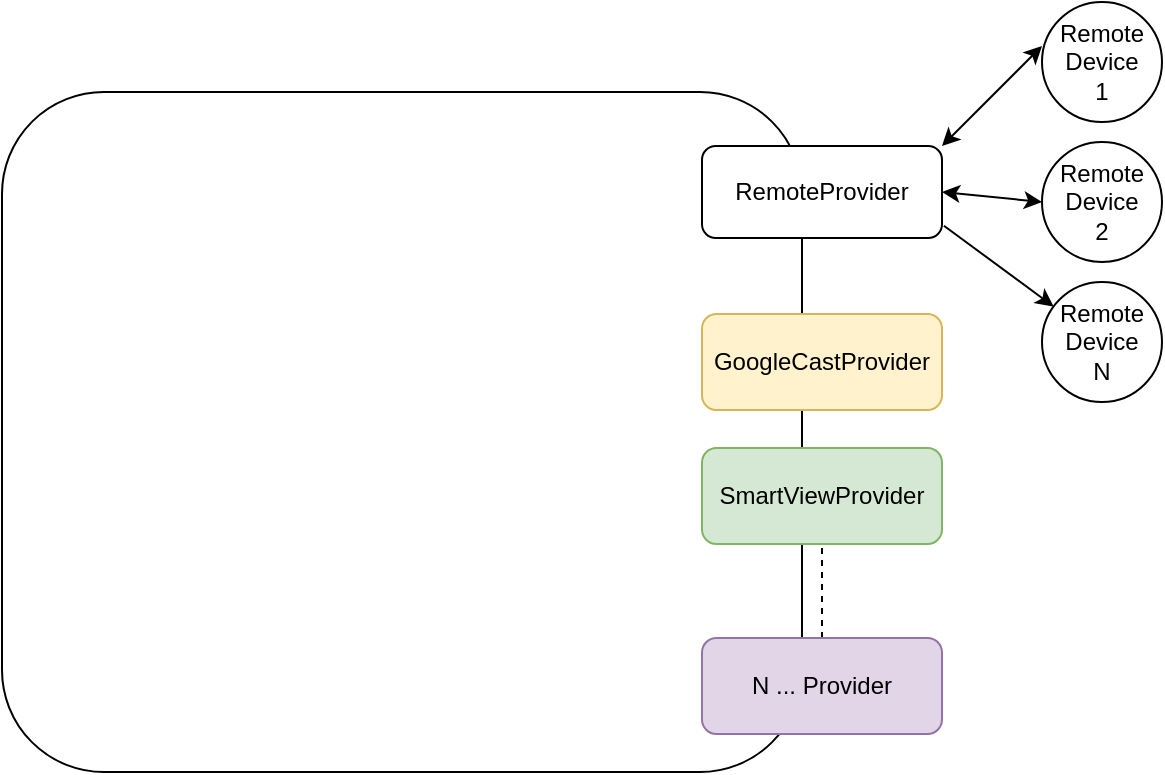 <mxfile version="11.3.1" type="github" pages="1"><diagram id="5k-9Hysrb3V9JC0Twrbt" name="Page-1"><mxGraphModel dx="1186" dy="773" grid="1" gridSize="10" guides="1" tooltips="1" connect="1" arrows="1" fold="1" page="1" pageScale="1" pageWidth="827" pageHeight="1169" math="0" shadow="0"><root><mxCell id="0"/><mxCell id="1" parent="0"/><mxCell id="oe0g6pzQUvVAoqfX6xb2-1" value="" style="rounded=1;whiteSpace=wrap;html=1;" vertex="1" parent="1"><mxGeometry x="90" y="190" width="400" height="340" as="geometry"/></mxCell><mxCell id="oe0g6pzQUvVAoqfX6xb2-3" value="RemoteProvider" style="rounded=1;whiteSpace=wrap;html=1;" vertex="1" parent="1"><mxGeometry x="440" y="217" width="120" height="46" as="geometry"/></mxCell><mxCell id="oe0g6pzQUvVAoqfX6xb2-4" value="GoogleCastProvider" style="rounded=1;whiteSpace=wrap;html=1;fillColor=#fff2cc;strokeColor=#d6b656;" vertex="1" parent="1"><mxGeometry x="440" y="301" width="120" height="48" as="geometry"/></mxCell><mxCell id="oe0g6pzQUvVAoqfX6xb2-5" value="Remote&lt;br&gt;Device&lt;br&gt;1" style="ellipse;whiteSpace=wrap;html=1;" vertex="1" parent="1"><mxGeometry x="610" y="145" width="60" height="60" as="geometry"/></mxCell><mxCell id="oe0g6pzQUvVAoqfX6xb2-6" value="&lt;span style=&quot;white-space: normal&quot;&gt;Remote&lt;/span&gt;&lt;br style=&quot;white-space: normal&quot;&gt;&lt;span style=&quot;white-space: normal&quot;&gt;Device&lt;/span&gt;&lt;br style=&quot;white-space: normal&quot;&gt;2" style="ellipse;whiteSpace=wrap;html=1;" vertex="1" parent="1"><mxGeometry x="610" y="215" width="60" height="60" as="geometry"/></mxCell><mxCell id="oe0g6pzQUvVAoqfX6xb2-7" value="&lt;span style=&quot;white-space: normal&quot;&gt;Remote&lt;/span&gt;&lt;br style=&quot;white-space: normal&quot;&gt;&lt;span style=&quot;white-space: normal&quot;&gt;Device&lt;/span&gt;&lt;br style=&quot;white-space: normal&quot;&gt;N" style="ellipse;whiteSpace=wrap;html=1;" vertex="1" parent="1"><mxGeometry x="610" y="285" width="60" height="60" as="geometry"/></mxCell><mxCell id="oe0g6pzQUvVAoqfX6xb2-8" value="" style="endArrow=classic;startArrow=classic;html=1;" edge="1" parent="1"><mxGeometry width="50" height="50" relative="1" as="geometry"><mxPoint x="560" y="217" as="sourcePoint"/><mxPoint x="610" y="167" as="targetPoint"/></mxGeometry></mxCell><mxCell id="oe0g6pzQUvVAoqfX6xb2-10" value="" style="endArrow=classic;startArrow=classic;html=1;entryX=0;entryY=0.5;entryDx=0;entryDy=0;exitX=1;exitY=0.5;exitDx=0;exitDy=0;" edge="1" parent="1" source="oe0g6pzQUvVAoqfX6xb2-3" target="oe0g6pzQUvVAoqfX6xb2-6"><mxGeometry width="50" height="50" relative="1" as="geometry"><mxPoint x="560" y="270" as="sourcePoint"/><mxPoint x="610" y="220" as="targetPoint"/></mxGeometry></mxCell><mxCell id="oe0g6pzQUvVAoqfX6xb2-11" value="" style="endArrow=classic;html=1;exitX=1.008;exitY=0.867;exitDx=0;exitDy=0;exitPerimeter=0;" edge="1" parent="1" source="oe0g6pzQUvVAoqfX6xb2-3" target="oe0g6pzQUvVAoqfX6xb2-7"><mxGeometry width="50" height="50" relative="1" as="geometry"><mxPoint x="560" y="315" as="sourcePoint"/><mxPoint x="610" y="267" as="targetPoint"/></mxGeometry></mxCell><mxCell id="oe0g6pzQUvVAoqfX6xb2-14" value="SmartViewProvider" style="rounded=1;whiteSpace=wrap;html=1;fillColor=#d5e8d4;strokeColor=#82b366;" vertex="1" parent="1"><mxGeometry x="440" y="368" width="120" height="48" as="geometry"/></mxCell><mxCell id="oe0g6pzQUvVAoqfX6xb2-16" value="" style="endArrow=none;dashed=1;html=1;" edge="1" parent="1" source="oe0g6pzQUvVAoqfX6xb2-18" target="oe0g6pzQUvVAoqfX6xb2-14"><mxGeometry width="50" height="50" relative="1" as="geometry"><mxPoint x="475" y="466" as="sourcePoint"/><mxPoint x="525" y="416" as="targetPoint"/></mxGeometry></mxCell><mxCell id="oe0g6pzQUvVAoqfX6xb2-18" value="N ... Provider" style="rounded=1;whiteSpace=wrap;html=1;fillColor=#e1d5e7;strokeColor=#9673a6;" vertex="1" parent="1"><mxGeometry x="440" y="463" width="120" height="48" as="geometry"/></mxCell></root></mxGraphModel></diagram></mxfile>